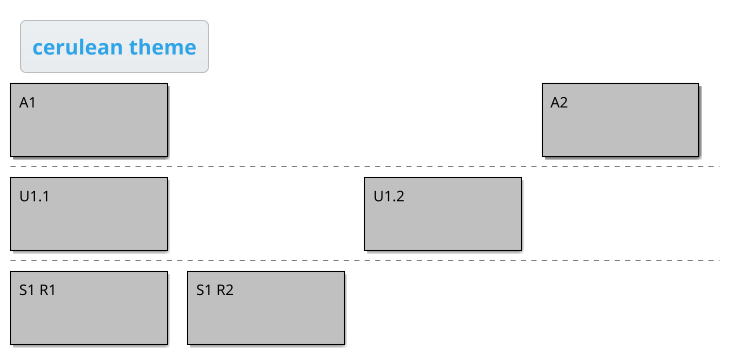 ' Do not edit
' Theme Gallery
' autogenerated by script
'
@startboard
!theme cerulean
title cerulean theme
A1
+U1.1
++S1 R1
++S1 R2 
+U1.2
A2
@endboard

